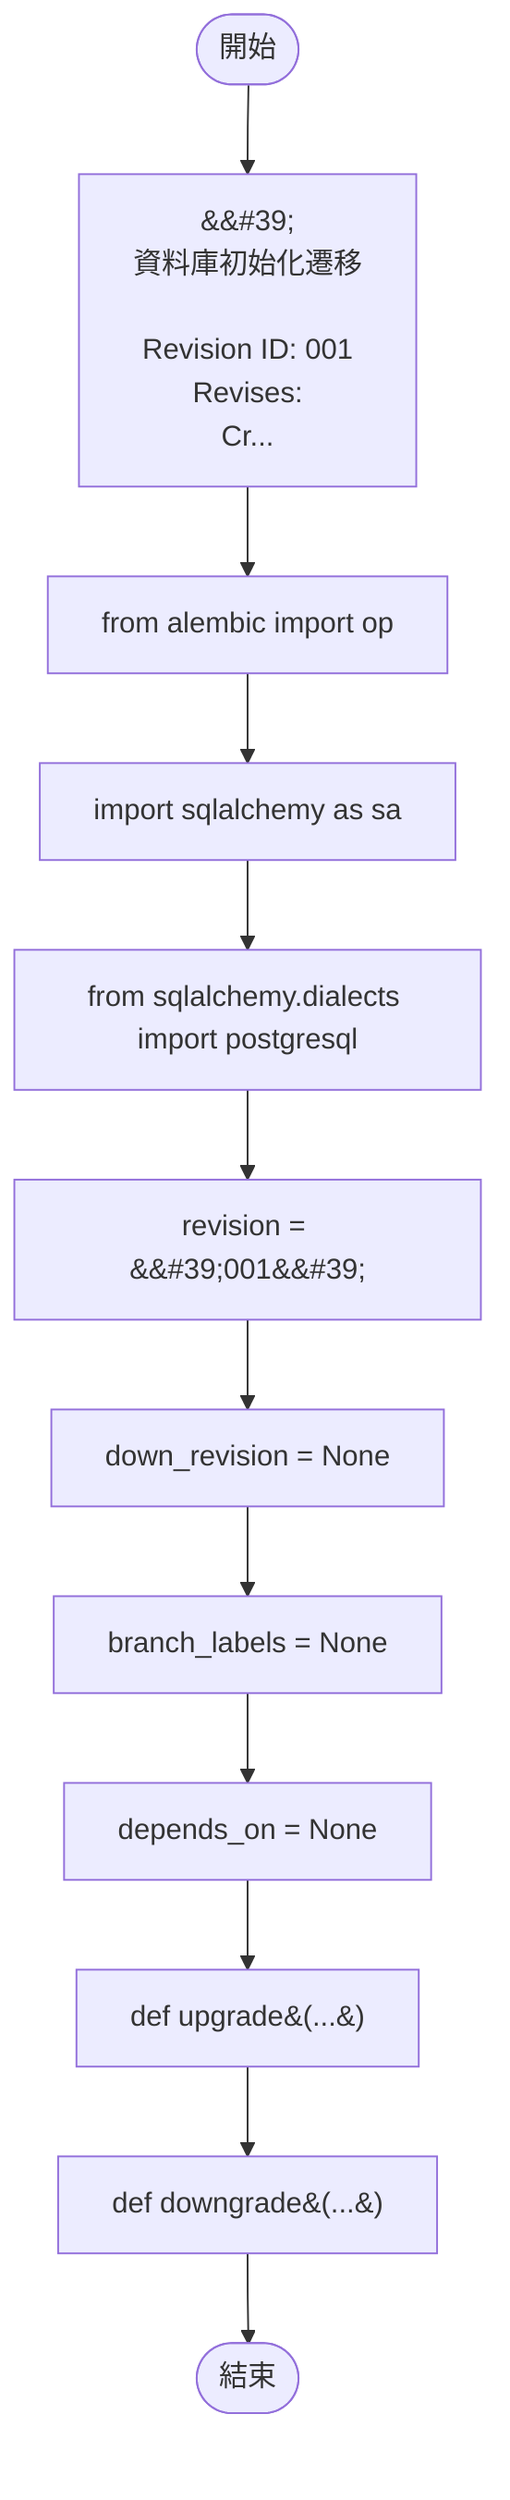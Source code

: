 flowchart TB
    n1([開始])
    n2([結束])
    n3[&amp;&#35;39;\n資料庫初始化遷移\n\nRevision ID: 001\nRevises:\nCr...]
    n4[from alembic import op]
    n5[import sqlalchemy as sa]
    n6[from sqlalchemy.dialects import postgresql]
    n7[revision = &amp;&#35;39;001&amp;&#35;39;]
    n8[down_revision = None]
    n9[branch_labels = None]
    n10[depends_on = None]
    n11[def upgrade&#40;...&#41;]
    n12[def downgrade&#40;...&#41;]
    n1 --> n3
    n3 --> n4
    n4 --> n5
    n5 --> n6
    n6 --> n7
    n7 --> n8
    n8 --> n9
    n9 --> n10
    n10 --> n11
    n11 --> n12
    n12 --> n2
